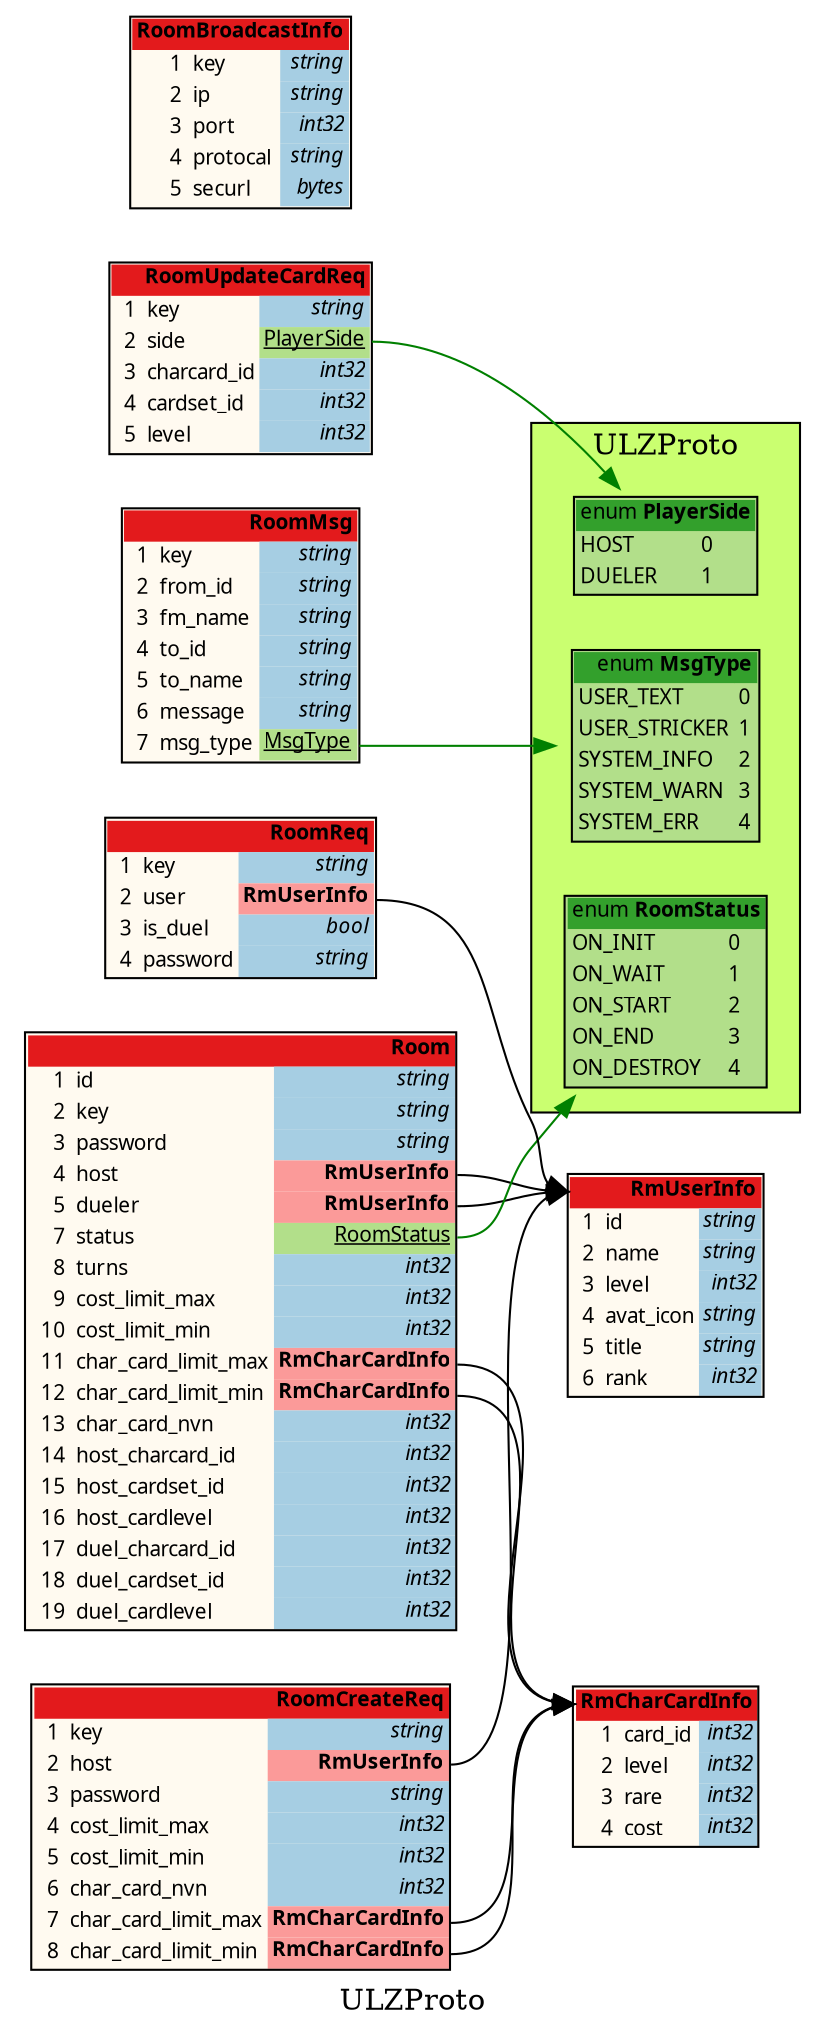 /*
	do not edit:
	auto-generated by github.com/seamia/protodot
*/
digraph protodot {

	/* package:   ULZProto */
	/* source:    proto\message.proto */
	/* selection:  */

	rankdir=LR;
	label="ULZProto";
	tooltip="ULZProto";
	bgcolor="transparent"

	node [
		shape=plaintext
		fontsize=10
		fontname="Ubuntu"
	];


	/* ------ nodes ------ */

	/* ------ leaving the root package unwrapped ------ */
	Node_Ja_104	[shape=plaintext tooltip="ULZProto.RoomMsg" label=<<TABLE BORDER="1" CELLBORDER="0" CELLSPACING="0" BGCOLOR="#fffaf0"><TR><TD COLSPAN="4" PORT="header" BGCOLOR="#e31a1c" ALIGN="right"><b>RoomMsg</b></TD></TR><TR><TD ALIGN="right"></TD><TD ALIGN="right">1</TD><TD ALIGN="left">key</TD><TD BGCOLOR="#a6cee3" PORT="pokey" ALIGN="right" TITLE="string"><i>string</i></TD></TR><TR><TD ALIGN="right"></TD><TD ALIGN="right">2</TD><TD ALIGN="left">from_id</TD><TD BGCOLOR="#a6cee3" PORT="pofrom_id" ALIGN="right" TITLE="string"><i>string</i></TD></TR><TR><TD ALIGN="right"></TD><TD ALIGN="right">3</TD><TD ALIGN="left">fm_name</TD><TD BGCOLOR="#a6cee3" PORT="pofm_name" ALIGN="right" TITLE="string"><i>string</i></TD></TR><TR><TD ALIGN="right"></TD><TD ALIGN="right">4</TD><TD ALIGN="left">to_id</TD><TD BGCOLOR="#a6cee3" PORT="poto_id" ALIGN="right" TITLE="string"><i>string</i></TD></TR><TR><TD ALIGN="right"></TD><TD ALIGN="right">5</TD><TD ALIGN="left">to_name</TD><TD BGCOLOR="#a6cee3" PORT="poto_name" ALIGN="right" TITLE="string"><i>string</i></TD></TR><TR><TD ALIGN="right"></TD><TD ALIGN="right">6</TD><TD ALIGN="left">message</TD><TD BGCOLOR="#a6cee3" PORT="pomessage" ALIGN="right" TITLE="string"><i>string</i></TD></TR><TR><TD ALIGN="right"></TD><TD ALIGN="right">7</TD><TD ALIGN="left">msg_type</TD><TD BGCOLOR="#b2df8a" PORT="pomsg_type" ALIGN="right"><u>MsgType</u></TD></TR></TABLE>>];
	Node_Ja_108	[shape=plaintext tooltip="ULZProto.RoomBroadcastInfo" label=<<TABLE BORDER="1" CELLBORDER="0" CELLSPACING="0" BGCOLOR="#fffaf0"><TR><TD COLSPAN="4" PORT="header" BGCOLOR="#e31a1c" ALIGN="right"><b>RoomBroadcastInfo</b></TD></TR><TR><TD ALIGN="right"></TD><TD ALIGN="right">1</TD><TD ALIGN="left">key</TD><TD BGCOLOR="#a6cee3" PORT="pokey" ALIGN="right" TITLE="string"><i>string</i></TD></TR><TR><TD ALIGN="right"></TD><TD ALIGN="right">2</TD><TD ALIGN="left">ip</TD><TD BGCOLOR="#a6cee3" PORT="poip" ALIGN="right" TITLE="string"><i>string</i></TD></TR><TR><TD ALIGN="right"></TD><TD ALIGN="right">3</TD><TD ALIGN="left">port</TD><TD BGCOLOR="#a6cee3" PORT="poport" ALIGN="right" TITLE="int32"><i>int32</i></TD></TR><TR><TD ALIGN="right"></TD><TD ALIGN="right">4</TD><TD ALIGN="left">protocal</TD><TD BGCOLOR="#a6cee3" PORT="poprotocal" ALIGN="right" TITLE="string"><i>string</i></TD></TR><TR><TD ALIGN="right"></TD><TD ALIGN="right">5</TD><TD ALIGN="left">securl</TD><TD BGCOLOR="#a6cee3" PORT="posecurl" ALIGN="right" TITLE="bytes"><i>bytes</i></TD></TR></TABLE>>];
	Node_Ja_109	[shape=plaintext tooltip="ULZProto.RoomUpdateCardReq" label=<<TABLE BORDER="1" CELLBORDER="0" CELLSPACING="0" BGCOLOR="#fffaf0"><TR><TD COLSPAN="4" PORT="header" BGCOLOR="#e31a1c" ALIGN="right"><b>RoomUpdateCardReq</b></TD></TR><TR><TD ALIGN="right"></TD><TD ALIGN="right">1</TD><TD ALIGN="left">key</TD><TD BGCOLOR="#a6cee3" PORT="pokey" ALIGN="right" TITLE="string"><i>string</i></TD></TR><TR><TD ALIGN="right"></TD><TD ALIGN="right">2</TD><TD ALIGN="left">side</TD><TD BGCOLOR="#b2df8a" PORT="poside" ALIGN="right"><u>PlayerSide</u></TD></TR><TR><TD ALIGN="right"></TD><TD ALIGN="right">3</TD><TD ALIGN="left">charcard_id</TD><TD BGCOLOR="#a6cee3" PORT="pocharcard_id" ALIGN="right" TITLE="int32"><i>int32</i></TD></TR><TR><TD ALIGN="right"></TD><TD ALIGN="right">4</TD><TD ALIGN="left">cardset_id</TD><TD BGCOLOR="#a6cee3" PORT="pocardset_id" ALIGN="right" TITLE="int32"><i>int32</i></TD></TR><TR><TD ALIGN="right"></TD><TD ALIGN="right">5</TD><TD ALIGN="left">level</TD><TD BGCOLOR="#a6cee3" PORT="polevel" ALIGN="right" TITLE="int32"><i>int32</i></TD></TR></TABLE>>];
	Node_Ja_100	[shape=plaintext tooltip="ULZProto.RmCharCardInfo" label=<<TABLE BORDER="1" CELLBORDER="0" CELLSPACING="0" BGCOLOR="#fffaf0"><TR><TD COLSPAN="4" PORT="header" BGCOLOR="#e31a1c" ALIGN="right"><b>RmCharCardInfo</b></TD></TR><TR><TD ALIGN="right"></TD><TD ALIGN="right">1</TD><TD ALIGN="left">card_id</TD><TD BGCOLOR="#a6cee3" PORT="pocard_id" ALIGN="right" TITLE="int32"><i>int32</i></TD></TR><TR><TD ALIGN="right"></TD><TD ALIGN="right">2</TD><TD ALIGN="left">level</TD><TD BGCOLOR="#a6cee3" PORT="polevel" ALIGN="right" TITLE="int32"><i>int32</i></TD></TR><TR><TD ALIGN="right"></TD><TD ALIGN="right">3</TD><TD ALIGN="left">rare</TD><TD BGCOLOR="#a6cee3" PORT="porare" ALIGN="right" TITLE="int32"><i>int32</i></TD></TR><TR><TD ALIGN="right"></TD><TD ALIGN="right">4</TD><TD ALIGN="left">cost</TD><TD BGCOLOR="#a6cee3" PORT="pocost" ALIGN="right" TITLE="int32"><i>int32</i></TD></TR></TABLE>>];
	Node_Ja_102	[shape=plaintext tooltip="ULZProto.Room" label=<<TABLE BORDER="1" CELLBORDER="0" CELLSPACING="0" BGCOLOR="#fffaf0"><TR><TD COLSPAN="4" PORT="header" BGCOLOR="#e31a1c" ALIGN="right"><b>Room</b></TD></TR><TR><TD ALIGN="right"></TD><TD ALIGN="right">1</TD><TD ALIGN="left">id</TD><TD BGCOLOR="#a6cee3" PORT="poid" ALIGN="right" TITLE="string"><i>string</i></TD></TR><TR><TD ALIGN="right"></TD><TD ALIGN="right">2</TD><TD ALIGN="left">key</TD><TD BGCOLOR="#a6cee3" PORT="pokey" ALIGN="right" TITLE="string"><i>string</i></TD></TR><TR><TD ALIGN="right"></TD><TD ALIGN="right">3</TD><TD ALIGN="left">password</TD><TD BGCOLOR="#a6cee3" PORT="popassword" ALIGN="right" TITLE="string"><i>string</i></TD></TR><TR><TD ALIGN="right"></TD><TD ALIGN="right">4</TD><TD ALIGN="left">host</TD><TD BGCOLOR="#fb9a99" PORT="pohost" ALIGN="right"><b>RmUserInfo</b></TD></TR><TR><TD ALIGN="right"></TD><TD ALIGN="right">5</TD><TD ALIGN="left">dueler</TD><TD BGCOLOR="#fb9a99" PORT="podueler" ALIGN="right"><b>RmUserInfo</b></TD></TR><TR><TD ALIGN="right"></TD><TD ALIGN="right">7</TD><TD ALIGN="left">status</TD><TD BGCOLOR="#b2df8a" PORT="postatus" ALIGN="right"><u>RoomStatus</u></TD></TR><TR><TD ALIGN="right"></TD><TD ALIGN="right">8</TD><TD ALIGN="left">turns</TD><TD BGCOLOR="#a6cee3" PORT="poturns" ALIGN="right" TITLE="int32"><i>int32</i></TD></TR><TR><TD ALIGN="right"></TD><TD ALIGN="right">9</TD><TD ALIGN="left">cost_limit_max</TD><TD BGCOLOR="#a6cee3" PORT="pocost_limit_max" ALIGN="right" TITLE="int32"><i>int32</i></TD></TR><TR><TD ALIGN="right"></TD><TD ALIGN="right">10</TD><TD ALIGN="left">cost_limit_min</TD><TD BGCOLOR="#a6cee3" PORT="pocost_limit_min" ALIGN="right" TITLE="int32"><i>int32</i></TD></TR><TR><TD ALIGN="right"></TD><TD ALIGN="right">11</TD><TD ALIGN="left">char_card_limit_max</TD><TD BGCOLOR="#fb9a99" PORT="pochar_card_limit_max" ALIGN="right"><b>RmCharCardInfo</b></TD></TR><TR><TD ALIGN="right"></TD><TD ALIGN="right">12</TD><TD ALIGN="left">char_card_limit_min</TD><TD BGCOLOR="#fb9a99" PORT="pochar_card_limit_min" ALIGN="right"><b>RmCharCardInfo</b></TD></TR><TR><TD ALIGN="right"></TD><TD ALIGN="right">13</TD><TD ALIGN="left">char_card_nvn</TD><TD BGCOLOR="#a6cee3" PORT="pochar_card_nvn" ALIGN="right" TITLE="int32"><i>int32</i></TD></TR><TR><TD ALIGN="right"></TD><TD ALIGN="right">14</TD><TD ALIGN="left">host_charcard_id</TD><TD BGCOLOR="#a6cee3" PORT="pohost_charcard_id" ALIGN="right" TITLE="int32"><i>int32</i></TD></TR><TR><TD ALIGN="right"></TD><TD ALIGN="right">15</TD><TD ALIGN="left">host_cardset_id</TD><TD BGCOLOR="#a6cee3" PORT="pohost_cardset_id" ALIGN="right" TITLE="int32"><i>int32</i></TD></TR><TR><TD ALIGN="right"></TD><TD ALIGN="right">16</TD><TD ALIGN="left">host_cardlevel</TD><TD BGCOLOR="#a6cee3" PORT="pohost_cardlevel" ALIGN="right" TITLE="int32"><i>int32</i></TD></TR><TR><TD ALIGN="right"></TD><TD ALIGN="right">17</TD><TD ALIGN="left">duel_charcard_id</TD><TD BGCOLOR="#a6cee3" PORT="poduel_charcard_id" ALIGN="right" TITLE="int32"><i>int32</i></TD></TR><TR><TD ALIGN="right"></TD><TD ALIGN="right">18</TD><TD ALIGN="left">duel_cardset_id</TD><TD BGCOLOR="#a6cee3" PORT="poduel_cardset_id" ALIGN="right" TITLE="int32"><i>int32</i></TD></TR><TR><TD ALIGN="right"></TD><TD ALIGN="right">19</TD><TD ALIGN="left">duel_cardlevel</TD><TD BGCOLOR="#a6cee3" PORT="poduel_cardlevel" ALIGN="right" TITLE="int32"><i>int32</i></TD></TR></TABLE>>];
	Node_Ja_106	[shape=plaintext tooltip="ULZProto.RoomReq" label=<<TABLE BORDER="1" CELLBORDER="0" CELLSPACING="0" BGCOLOR="#fffaf0"><TR><TD COLSPAN="4" PORT="header" BGCOLOR="#e31a1c" ALIGN="right"><b>RoomReq</b></TD></TR><TR><TD ALIGN="right"></TD><TD ALIGN="right">1</TD><TD ALIGN="left">key</TD><TD BGCOLOR="#a6cee3" PORT="pokey" ALIGN="right" TITLE="string"><i>string</i></TD></TR><TR><TD ALIGN="right"></TD><TD ALIGN="right">2</TD><TD ALIGN="left">user</TD><TD BGCOLOR="#fb9a99" PORT="pouser" ALIGN="right"><b>RmUserInfo</b></TD></TR><TR><TD ALIGN="right"></TD><TD ALIGN="right">3</TD><TD ALIGN="left">is_duel</TD><TD BGCOLOR="#a6cee3" PORT="pois_duel" ALIGN="right" TITLE="bool"><i>bool</i></TD></TR><TR><TD ALIGN="right"></TD><TD ALIGN="right">4</TD><TD ALIGN="left">password</TD><TD BGCOLOR="#a6cee3" PORT="popassword" ALIGN="right" TITLE="string"><i>string</i></TD></TR></TABLE>>];
	Node_Ja_107	[shape=plaintext tooltip="ULZProto.RoomCreateReq" label=<<TABLE BORDER="1" CELLBORDER="0" CELLSPACING="0" BGCOLOR="#fffaf0"><TR><TD COLSPAN="4" PORT="header" BGCOLOR="#e31a1c" ALIGN="right"><b>RoomCreateReq</b></TD></TR><TR><TD ALIGN="right"></TD><TD ALIGN="right">1</TD><TD ALIGN="left">key</TD><TD BGCOLOR="#a6cee3" PORT="pokey" ALIGN="right" TITLE="string"><i>string</i></TD></TR><TR><TD ALIGN="right"></TD><TD ALIGN="right">2</TD><TD ALIGN="left">host</TD><TD BGCOLOR="#fb9a99" PORT="pohost" ALIGN="right"><b>RmUserInfo</b></TD></TR><TR><TD ALIGN="right"></TD><TD ALIGN="right">3</TD><TD ALIGN="left">password</TD><TD BGCOLOR="#a6cee3" PORT="popassword" ALIGN="right" TITLE="string"><i>string</i></TD></TR><TR><TD ALIGN="right"></TD><TD ALIGN="right">4</TD><TD ALIGN="left">cost_limit_max</TD><TD BGCOLOR="#a6cee3" PORT="pocost_limit_max" ALIGN="right" TITLE="int32"><i>int32</i></TD></TR><TR><TD ALIGN="right"></TD><TD ALIGN="right">5</TD><TD ALIGN="left">cost_limit_min</TD><TD BGCOLOR="#a6cee3" PORT="pocost_limit_min" ALIGN="right" TITLE="int32"><i>int32</i></TD></TR><TR><TD ALIGN="right"></TD><TD ALIGN="right">6</TD><TD ALIGN="left">char_card_nvn</TD><TD BGCOLOR="#a6cee3" PORT="pochar_card_nvn" ALIGN="right" TITLE="int32"><i>int32</i></TD></TR><TR><TD ALIGN="right"></TD><TD ALIGN="right">7</TD><TD ALIGN="left">char_card_limit_max</TD><TD BGCOLOR="#fb9a99" PORT="pochar_card_limit_max" ALIGN="right"><b>RmCharCardInfo</b></TD></TR><TR><TD ALIGN="right"></TD><TD ALIGN="right">8</TD><TD ALIGN="left">char_card_limit_min</TD><TD BGCOLOR="#fb9a99" PORT="pochar_card_limit_min" ALIGN="right"><b>RmCharCardInfo</b></TD></TR></TABLE>>];
	Node_Ja_101	[shape=plaintext tooltip="ULZProto.RmUserInfo" label=<<TABLE BORDER="1" CELLBORDER="0" CELLSPACING="0" BGCOLOR="#fffaf0"><TR><TD COLSPAN="4" PORT="header" BGCOLOR="#e31a1c" ALIGN="right"><b>RmUserInfo</b></TD></TR><TR><TD ALIGN="right"></TD><TD ALIGN="right">1</TD><TD ALIGN="left">id</TD><TD BGCOLOR="#a6cee3" PORT="poid" ALIGN="right" TITLE="string"><i>string</i></TD></TR><TR><TD ALIGN="right"></TD><TD ALIGN="right">2</TD><TD ALIGN="left">name</TD><TD BGCOLOR="#a6cee3" PORT="poname" ALIGN="right" TITLE="string"><i>string</i></TD></TR><TR><TD ALIGN="right"></TD><TD ALIGN="right">3</TD><TD ALIGN="left">level</TD><TD BGCOLOR="#a6cee3" PORT="polevel" ALIGN="right" TITLE="int32"><i>int32</i></TD></TR><TR><TD ALIGN="right"></TD><TD ALIGN="right">4</TD><TD ALIGN="left">avat_icon</TD><TD BGCOLOR="#a6cee3" PORT="poavat_icon" ALIGN="right" TITLE="string"><i>string</i></TD></TR><TR><TD ALIGN="right"></TD><TD ALIGN="right">5</TD><TD ALIGN="left">title</TD><TD BGCOLOR="#a6cee3" PORT="potitle" ALIGN="right" TITLE="string"><i>string</i></TD></TR><TR><TD ALIGN="right"></TD><TD ALIGN="right">6</TD><TD ALIGN="left">rank</TD><TD BGCOLOR="#a6cee3" PORT="porank" ALIGN="right" TITLE="int32"><i>int32</i></TD></TR></TABLE>>];
	subgraph cluster_eec48ad4867f {
		label = "ULZProto"
		tooltip = "ULZProto"
		style = filled;
		fillcolor = "#caff70";
		
		Node_Ja_105	[shape=plaintext tooltip="MsgType" label=<<TABLE BORDER="1" CELLBORDER="0" CELLSPACING="0" BGCOLOR="#b2df8a"><TR><TD COLSPAN="2" PORT="header" BGCOLOR="#33a02c" ALIGN="right">enum <b>MsgType</b></TD></TR><TR><TD BGCOLOR="#b2df8a" ALIGN="left">USER_TEXT</TD><TD BGCOLOR="#b2df8a" ALIGN="left">0</TD></TR><TR><TD BGCOLOR="#b2df8a" ALIGN="left">USER_STRICKER</TD><TD BGCOLOR="#b2df8a" ALIGN="left">1</TD></TR><TR><TD BGCOLOR="#b2df8a" ALIGN="left">SYSTEM_INFO</TD><TD BGCOLOR="#b2df8a" ALIGN="left">2</TD></TR><TR><TD BGCOLOR="#b2df8a" ALIGN="left">SYSTEM_WARN</TD><TD BGCOLOR="#b2df8a" ALIGN="left">3</TD></TR><TR><TD BGCOLOR="#b2df8a" ALIGN="left">SYSTEM_ERR</TD><TD BGCOLOR="#b2df8a" ALIGN="left">4</TD></TR></TABLE>>];
		Node_Ja_103	[shape=plaintext tooltip="RoomStatus" label=<<TABLE BORDER="1" CELLBORDER="0" CELLSPACING="0" BGCOLOR="#b2df8a"><TR><TD COLSPAN="2" PORT="header" BGCOLOR="#33a02c" ALIGN="right">enum <b>RoomStatus</b></TD></TR><TR><TD BGCOLOR="#b2df8a" ALIGN="left">ON_INIT</TD><TD BGCOLOR="#b2df8a" ALIGN="left">0</TD></TR><TR><TD BGCOLOR="#b2df8a" ALIGN="left">ON_WAIT</TD><TD BGCOLOR="#b2df8a" ALIGN="left">1</TD></TR><TR><TD BGCOLOR="#b2df8a" ALIGN="left">ON_START</TD><TD BGCOLOR="#b2df8a" ALIGN="left">2</TD></TR><TR><TD BGCOLOR="#b2df8a" ALIGN="left">ON_END</TD><TD BGCOLOR="#b2df8a" ALIGN="left">3</TD></TR><TR><TD BGCOLOR="#b2df8a" ALIGN="left">ON_DESTROY</TD><TD BGCOLOR="#b2df8a" ALIGN="left">4</TD></TR></TABLE>>];
		Node_Ja_110	[shape=plaintext tooltip="PlayerSide" label=<<TABLE BORDER="1" CELLBORDER="0" CELLSPACING="0" BGCOLOR="#b2df8a"><TR><TD COLSPAN="2" PORT="header" BGCOLOR="#33a02c" ALIGN="right">enum <b>PlayerSide</b></TD></TR><TR><TD BGCOLOR="#b2df8a" ALIGN="left">HOST</TD><TD BGCOLOR="#b2df8a" ALIGN="left">0</TD></TR><TR><TD BGCOLOR="#b2df8a" ALIGN="left">DUELER</TD><TD BGCOLOR="#b2df8a" ALIGN="left">1</TD></TR></TABLE>>];
	}


	/* ------ connections ------ */
	Node_Ja_102:pohost:e	-> Node_Ja_101:header [color="#000000" tooltip="Ja_102 --> Ja_101"];
	Node_Ja_102:pochar_card_limit_min:e	-> Node_Ja_100:header [color="#000000" tooltip="Ja_102 --> Ja_100"];
	Node_Ja_104:pomsg_type:e	-> Node_Ja_105 [color="#008000" tooltip="Ja_104 --> Ja_105"];
	Node_Ja_107:pohost:e	-> Node_Ja_101:header [color="#000000" tooltip="Ja_107 --> Ja_101"];
	Node_Ja_107:pochar_card_limit_min:e	-> Node_Ja_100:header [color="#000000" tooltip="Ja_107 --> Ja_100"];
	Node_Ja_109:poside:e	-> Node_Ja_110 [color="#008000" tooltip="Ja_109 --> Ja_110"];
	Node_Ja_102:podueler:e	-> Node_Ja_101:header [color="#000000" tooltip="Ja_102 --> Ja_101"];
	Node_Ja_102:postatus:e	-> Node_Ja_103 [color="#008000" tooltip="Ja_102 --> Ja_103"];
	Node_Ja_102:pochar_card_limit_max:e	-> Node_Ja_100:header [color="#000000" tooltip="Ja_102 --> Ja_100"];
	Node_Ja_106:pouser:e	-> Node_Ja_101:header [color="#000000" tooltip="Ja_106 --> Ja_101"];
	Node_Ja_107:pochar_card_limit_max:e	-> Node_Ja_100:header [color="#000000" tooltip="Ja_107 --> Ja_100"];

	/* generated by github.com/seamia/protodot on Monday, 11-May-20 21:25:28 CST */
}
